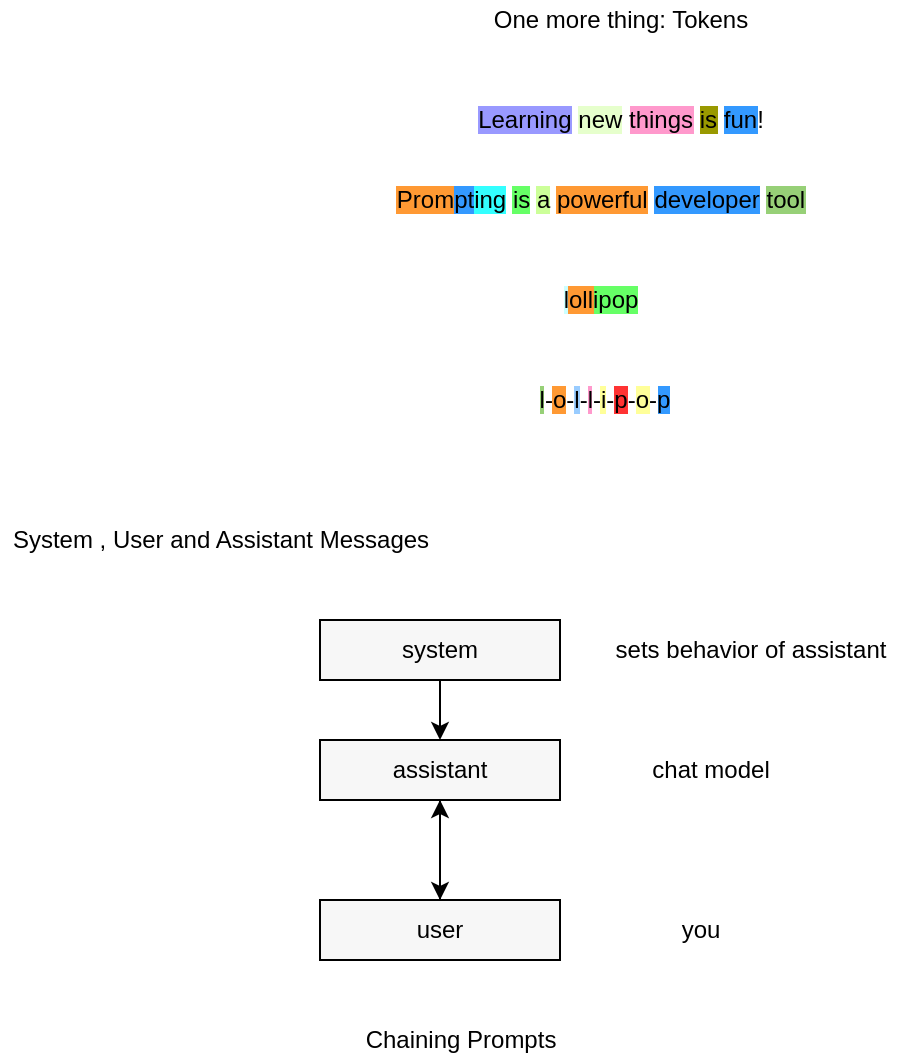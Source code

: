 <mxfile version="13.6.2" type="device"><diagram id="jCtG6BQsorMC0xohFYY7" name="Page-1"><mxGraphModel dx="765" dy="1579" grid="1" gridSize="10" guides="1" tooltips="1" connect="1" arrows="1" fold="1" page="1" pageScale="1" pageWidth="850" pageHeight="1100" math="0" shadow="0"><root><mxCell id="0"/><mxCell id="1" parent="0"/><mxCell id="nb4WBA_A6y75z9sRm1ET-1" value="&lt;span style=&quot;background-color: rgb(153 , 153 , 255)&quot;&gt;Learning&lt;/span&gt; &lt;span style=&quot;background-color: rgb(230 , 255 , 204)&quot;&gt;new&lt;/span&gt; &lt;span style=&quot;background-color: rgb(255 , 153 , 204)&quot;&gt;things&lt;/span&gt; &lt;span style=&quot;background-color: rgb(153 , 153 , 0)&quot;&gt;is&lt;/span&gt; &lt;span style=&quot;background-color: rgb(51 , 153 , 255)&quot;&gt;fun&lt;/span&gt;!" style="text;html=1;resizable=0;autosize=1;align=center;verticalAlign=middle;points=[];fillColor=none;strokeColor=none;rounded=0;" vertex="1" parent="1"><mxGeometry x="260" y="-450" width="160" height="20" as="geometry"/></mxCell><mxCell id="nb4WBA_A6y75z9sRm1ET-2" value="&lt;span style=&quot;background-color: rgb(255 , 153 , 51)&quot;&gt;Prom&lt;/span&gt;&lt;span style=&quot;background-color: rgb(51 , 153 , 255)&quot;&gt;pt&lt;/span&gt;&lt;span style=&quot;background-color: rgb(51 , 255 , 255)&quot;&gt;ing&lt;/span&gt; &lt;span style=&quot;background-color: rgb(102 , 255 , 102)&quot;&gt;is&lt;/span&gt; &lt;span style=&quot;background-color: rgb(204 , 255 , 153)&quot;&gt;a&lt;/span&gt; &lt;span style=&quot;background-color: rgb(255 , 153 , 51)&quot;&gt;powerful&lt;/span&gt; &lt;span style=&quot;background-color: rgb(51 , 153 , 255)&quot;&gt;developer&lt;/span&gt; &lt;span style=&quot;background-color: rgb(151 , 208 , 119)&quot;&gt;tool&lt;/span&gt;" style="text;html=1;resizable=0;autosize=1;align=center;verticalAlign=middle;points=[];fillColor=none;strokeColor=none;rounded=0;" vertex="1" parent="1"><mxGeometry x="220" y="-410" width="220" height="20" as="geometry"/></mxCell><mxCell id="nb4WBA_A6y75z9sRm1ET-3" value="&lt;span style=&quot;background-color: rgb(204 , 255 , 255)&quot;&gt;l&lt;/span&gt;&lt;span style=&quot;background-color: rgb(255 , 153 , 51)&quot;&gt;oll&lt;/span&gt;&lt;span style=&quot;background-color: rgb(102 , 255 , 102)&quot;&gt;ipop&lt;/span&gt;" style="text;html=1;resizable=0;autosize=1;align=center;verticalAlign=middle;points=[];fillColor=none;strokeColor=none;rounded=0;" vertex="1" parent="1"><mxGeometry x="305" y="-360" width="50" height="20" as="geometry"/></mxCell><mxCell id="nb4WBA_A6y75z9sRm1ET-4" value="&lt;span style=&quot;background-color: rgb(151 , 208 , 119)&quot;&gt;l&lt;/span&gt;-&lt;span style=&quot;background-color: rgb(255 , 153 , 51)&quot;&gt;o&lt;/span&gt;-&lt;span style=&quot;background-color: rgb(153 , 204 , 255)&quot;&gt;l&lt;/span&gt;-&lt;span style=&quot;background-color: rgb(255 , 153 , 204)&quot;&gt;l&lt;/span&gt;-&lt;span style=&quot;background-color: rgb(255 , 255 , 153)&quot;&gt;i&lt;/span&gt;-&lt;span style=&quot;background-color: rgb(255 , 51 , 51)&quot;&gt;p&lt;/span&gt;-&lt;span style=&quot;background-color: rgb(255 , 255 , 153)&quot;&gt;o&lt;/span&gt;-&lt;span style=&quot;background-color: rgb(51 , 153 , 255)&quot;&gt;p&lt;/span&gt;" style="text;html=1;resizable=0;autosize=1;align=center;verticalAlign=middle;points=[];fillColor=none;strokeColor=none;rounded=0;" vertex="1" parent="1"><mxGeometry x="292" y="-310" width="80" height="20" as="geometry"/></mxCell><mxCell id="nb4WBA_A6y75z9sRm1ET-5" value="One more thing: Tokens" style="text;html=1;resizable=0;autosize=1;align=center;verticalAlign=middle;points=[];fillColor=none;strokeColor=none;rounded=0;" vertex="1" parent="1"><mxGeometry x="270" y="-500" width="140" height="20" as="geometry"/></mxCell><mxCell id="nb4WBA_A6y75z9sRm1ET-6" value="System , User and Assistant Messages" style="text;html=1;resizable=0;autosize=1;align=center;verticalAlign=middle;points=[];fillColor=none;strokeColor=none;rounded=0;" vertex="1" parent="1"><mxGeometry x="30" y="-240" width="220" height="20" as="geometry"/></mxCell><mxCell id="nb4WBA_A6y75z9sRm1ET-8" value="sets behavior of assistant" style="text;html=1;resizable=0;autosize=1;align=center;verticalAlign=middle;points=[];fillColor=none;strokeColor=none;rounded=0;" vertex="1" parent="1"><mxGeometry x="330" y="-185" width="150" height="20" as="geometry"/></mxCell><mxCell id="nb4WBA_A6y75z9sRm1ET-13" value="" style="edgeStyle=orthogonalEdgeStyle;rounded=0;orthogonalLoop=1;jettySize=auto;html=1;entryX=0.5;entryY=0;entryDx=0;entryDy=0;" edge="1" parent="1" source="nb4WBA_A6y75z9sRm1ET-9" target="nb4WBA_A6y75z9sRm1ET-10"><mxGeometry relative="1" as="geometry"/></mxCell><mxCell id="nb4WBA_A6y75z9sRm1ET-9" value="system" style="rounded=0;whiteSpace=wrap;html=1;fillColor=#F7F7F7;" vertex="1" parent="1"><mxGeometry x="190" y="-190" width="120" height="30" as="geometry"/></mxCell><mxCell id="nb4WBA_A6y75z9sRm1ET-15" style="edgeStyle=orthogonalEdgeStyle;rounded=0;orthogonalLoop=1;jettySize=auto;html=1;entryX=0.5;entryY=0;entryDx=0;entryDy=0;" edge="1" parent="1" source="nb4WBA_A6y75z9sRm1ET-10" target="nb4WBA_A6y75z9sRm1ET-11"><mxGeometry relative="1" as="geometry"/></mxCell><mxCell id="nb4WBA_A6y75z9sRm1ET-10" value="assistant&lt;span style=&quot;color: rgba(0 , 0 , 0 , 0) ; font-family: monospace ; font-size: 0px&quot;&gt;%3CmxGraphModel%3E%3Croot%3E%3CmxCell%20id%3D%220%22%2F%3E%3CmxCell%20id%3D%221%22%20parent%3D%220%22%2F%3E%3CmxCell%20id%3D%222%22%20value%3D%22system%22%20style%3D%22rounded%3D0%3BwhiteSpace%3Dwrap%3Bhtml%3D1%3BfillColor%3D%23F7F7F7%3B%22%20vertex%3D%221%22%20parent%3D%221%22%3E%3CmxGeometry%20x%3D%22190%22%20y%3D%22-190%22%20width%3D%22120%22%20height%3D%2230%22%20as%3D%22geometry%22%2F%3E%3C%2FmxCell%3E%3C%2Froot%3E%3C%2FmxGraphModel%3E&lt;/span&gt;" style="rounded=0;whiteSpace=wrap;html=1;fillColor=#F7F7F7;" vertex="1" parent="1"><mxGeometry x="190" y="-130" width="120" height="30" as="geometry"/></mxCell><mxCell id="nb4WBA_A6y75z9sRm1ET-16" style="edgeStyle=orthogonalEdgeStyle;rounded=0;orthogonalLoop=1;jettySize=auto;html=1;entryX=0.5;entryY=1;entryDx=0;entryDy=0;" edge="1" parent="1" source="nb4WBA_A6y75z9sRm1ET-11" target="nb4WBA_A6y75z9sRm1ET-10"><mxGeometry relative="1" as="geometry"/></mxCell><mxCell id="nb4WBA_A6y75z9sRm1ET-11" value="user" style="rounded=0;whiteSpace=wrap;html=1;fillColor=#F7F7F7;" vertex="1" parent="1"><mxGeometry x="190" y="-50" width="120" height="30" as="geometry"/></mxCell><mxCell id="nb4WBA_A6y75z9sRm1ET-12" value="chat model" style="text;html=1;resizable=0;autosize=1;align=center;verticalAlign=middle;points=[];fillColor=none;strokeColor=none;rounded=0;" vertex="1" parent="1"><mxGeometry x="350" y="-125" width="70" height="20" as="geometry"/></mxCell><mxCell id="nb4WBA_A6y75z9sRm1ET-17" value="you" style="text;html=1;resizable=0;autosize=1;align=center;verticalAlign=middle;points=[];fillColor=none;strokeColor=none;rounded=0;" vertex="1" parent="1"><mxGeometry x="365" y="-45" width="30" height="20" as="geometry"/></mxCell><mxCell id="nb4WBA_A6y75z9sRm1ET-18" value="Chaining Prompts" style="text;html=1;resizable=0;autosize=1;align=center;verticalAlign=middle;points=[];fillColor=none;strokeColor=none;rounded=0;" vertex="1" parent="1"><mxGeometry x="205" y="10" width="110" height="20" as="geometry"/></mxCell></root></mxGraphModel></diagram></mxfile>